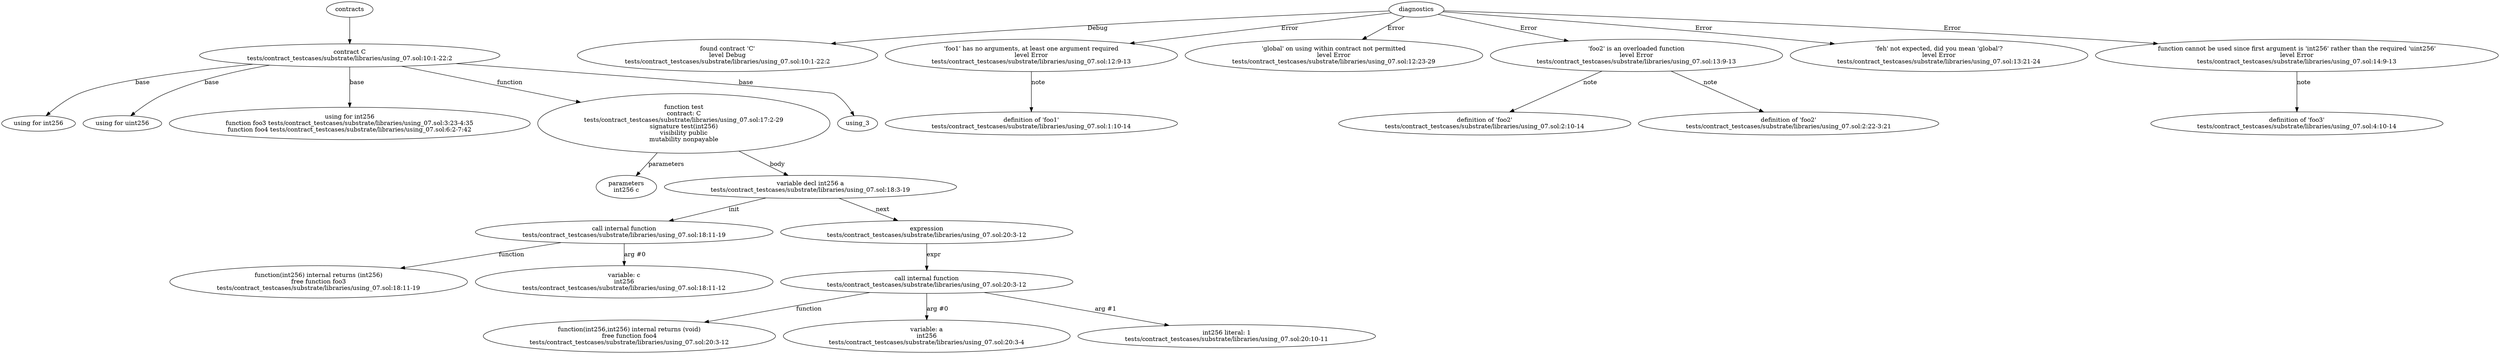 strict digraph "tests/contract_testcases/substrate/libraries/using_07.sol" {
	contract [label="contract C\ntests/contract_testcases/substrate/libraries/using_07.sol:10:1-22:2"]
	using [label="using for int256"]
	using_4 [label="using for uint256"]
	using_5 [label="using for int256\nfunction foo3 tests/contract_testcases/substrate/libraries/using_07.sol:3:23-4:35\nfunction foo4 tests/contract_testcases/substrate/libraries/using_07.sol:6:2-7:42"]
	test [label="function test\ncontract: C\ntests/contract_testcases/substrate/libraries/using_07.sol:17:2-29\nsignature test(int256)\nvisibility public\nmutability nonpayable"]
	parameters [label="parameters\nint256 c"]
	var_decl [label="variable decl int256 a\ntests/contract_testcases/substrate/libraries/using_07.sol:18:3-19"]
	call_internal_function [label="call internal function\ntests/contract_testcases/substrate/libraries/using_07.sol:18:11-19"]
	internal_function [label="function(int256) internal returns (int256)\nfree function foo3\ntests/contract_testcases/substrate/libraries/using_07.sol:18:11-19"]
	variable [label="variable: c\nint256\ntests/contract_testcases/substrate/libraries/using_07.sol:18:11-12"]
	expr [label="expression\ntests/contract_testcases/substrate/libraries/using_07.sol:20:3-12"]
	call_internal_function_13 [label="call internal function\ntests/contract_testcases/substrate/libraries/using_07.sol:20:3-12"]
	internal_function_14 [label="function(int256,int256) internal returns (void)\nfree function foo4\ntests/contract_testcases/substrate/libraries/using_07.sol:20:3-12"]
	variable_15 [label="variable: a\nint256\ntests/contract_testcases/substrate/libraries/using_07.sol:20:3-4"]
	number_literal [label="int256 literal: 1\ntests/contract_testcases/substrate/libraries/using_07.sol:20:10-11"]
	diagnostic [label="found contract 'C'\nlevel Debug\ntests/contract_testcases/substrate/libraries/using_07.sol:10:1-22:2"]
	diagnostic_19 [label="'foo1' has no arguments, at least one argument required\nlevel Error\ntests/contract_testcases/substrate/libraries/using_07.sol:12:9-13"]
	note [label="definition of 'foo1'\ntests/contract_testcases/substrate/libraries/using_07.sol:1:10-14"]
	diagnostic_21 [label="'global' on using within contract not permitted\nlevel Error\ntests/contract_testcases/substrate/libraries/using_07.sol:12:23-29"]
	diagnostic_22 [label="'foo2' is an overloaded function\nlevel Error\ntests/contract_testcases/substrate/libraries/using_07.sol:13:9-13"]
	note_23 [label="definition of 'foo2'\ntests/contract_testcases/substrate/libraries/using_07.sol:2:10-14"]
	note_24 [label="definition of 'foo2'\ntests/contract_testcases/substrate/libraries/using_07.sol:2:22-3:21"]
	diagnostic_25 [label="'feh' not expected, did you mean 'global'?\nlevel Error\ntests/contract_testcases/substrate/libraries/using_07.sol:13:21-24"]
	diagnostic_26 [label="function cannot be used since first argument is 'int256' rather than the required 'uint256'\nlevel Error\ntests/contract_testcases/substrate/libraries/using_07.sol:14:9-13"]
	note_27 [label="definition of 'foo3'\ntests/contract_testcases/substrate/libraries/using_07.sol:4:10-14"]
	contracts -> contract
	contract -> using [label="base"]
	contract -> using_3 [label="base"]
	contract -> using_4 [label="base"]
	contract -> using_5 [label="base"]
	contract -> test [label="function"]
	test -> parameters [label="parameters"]
	test -> var_decl [label="body"]
	var_decl -> call_internal_function [label="init"]
	call_internal_function -> internal_function [label="function"]
	call_internal_function -> variable [label="arg #0"]
	var_decl -> expr [label="next"]
	expr -> call_internal_function_13 [label="expr"]
	call_internal_function_13 -> internal_function_14 [label="function"]
	call_internal_function_13 -> variable_15 [label="arg #0"]
	call_internal_function_13 -> number_literal [label="arg #1"]
	diagnostics -> diagnostic [label="Debug"]
	diagnostics -> diagnostic_19 [label="Error"]
	diagnostic_19 -> note [label="note"]
	diagnostics -> diagnostic_21 [label="Error"]
	diagnostics -> diagnostic_22 [label="Error"]
	diagnostic_22 -> note_23 [label="note"]
	diagnostic_22 -> note_24 [label="note"]
	diagnostics -> diagnostic_25 [label="Error"]
	diagnostics -> diagnostic_26 [label="Error"]
	diagnostic_26 -> note_27 [label="note"]
}
